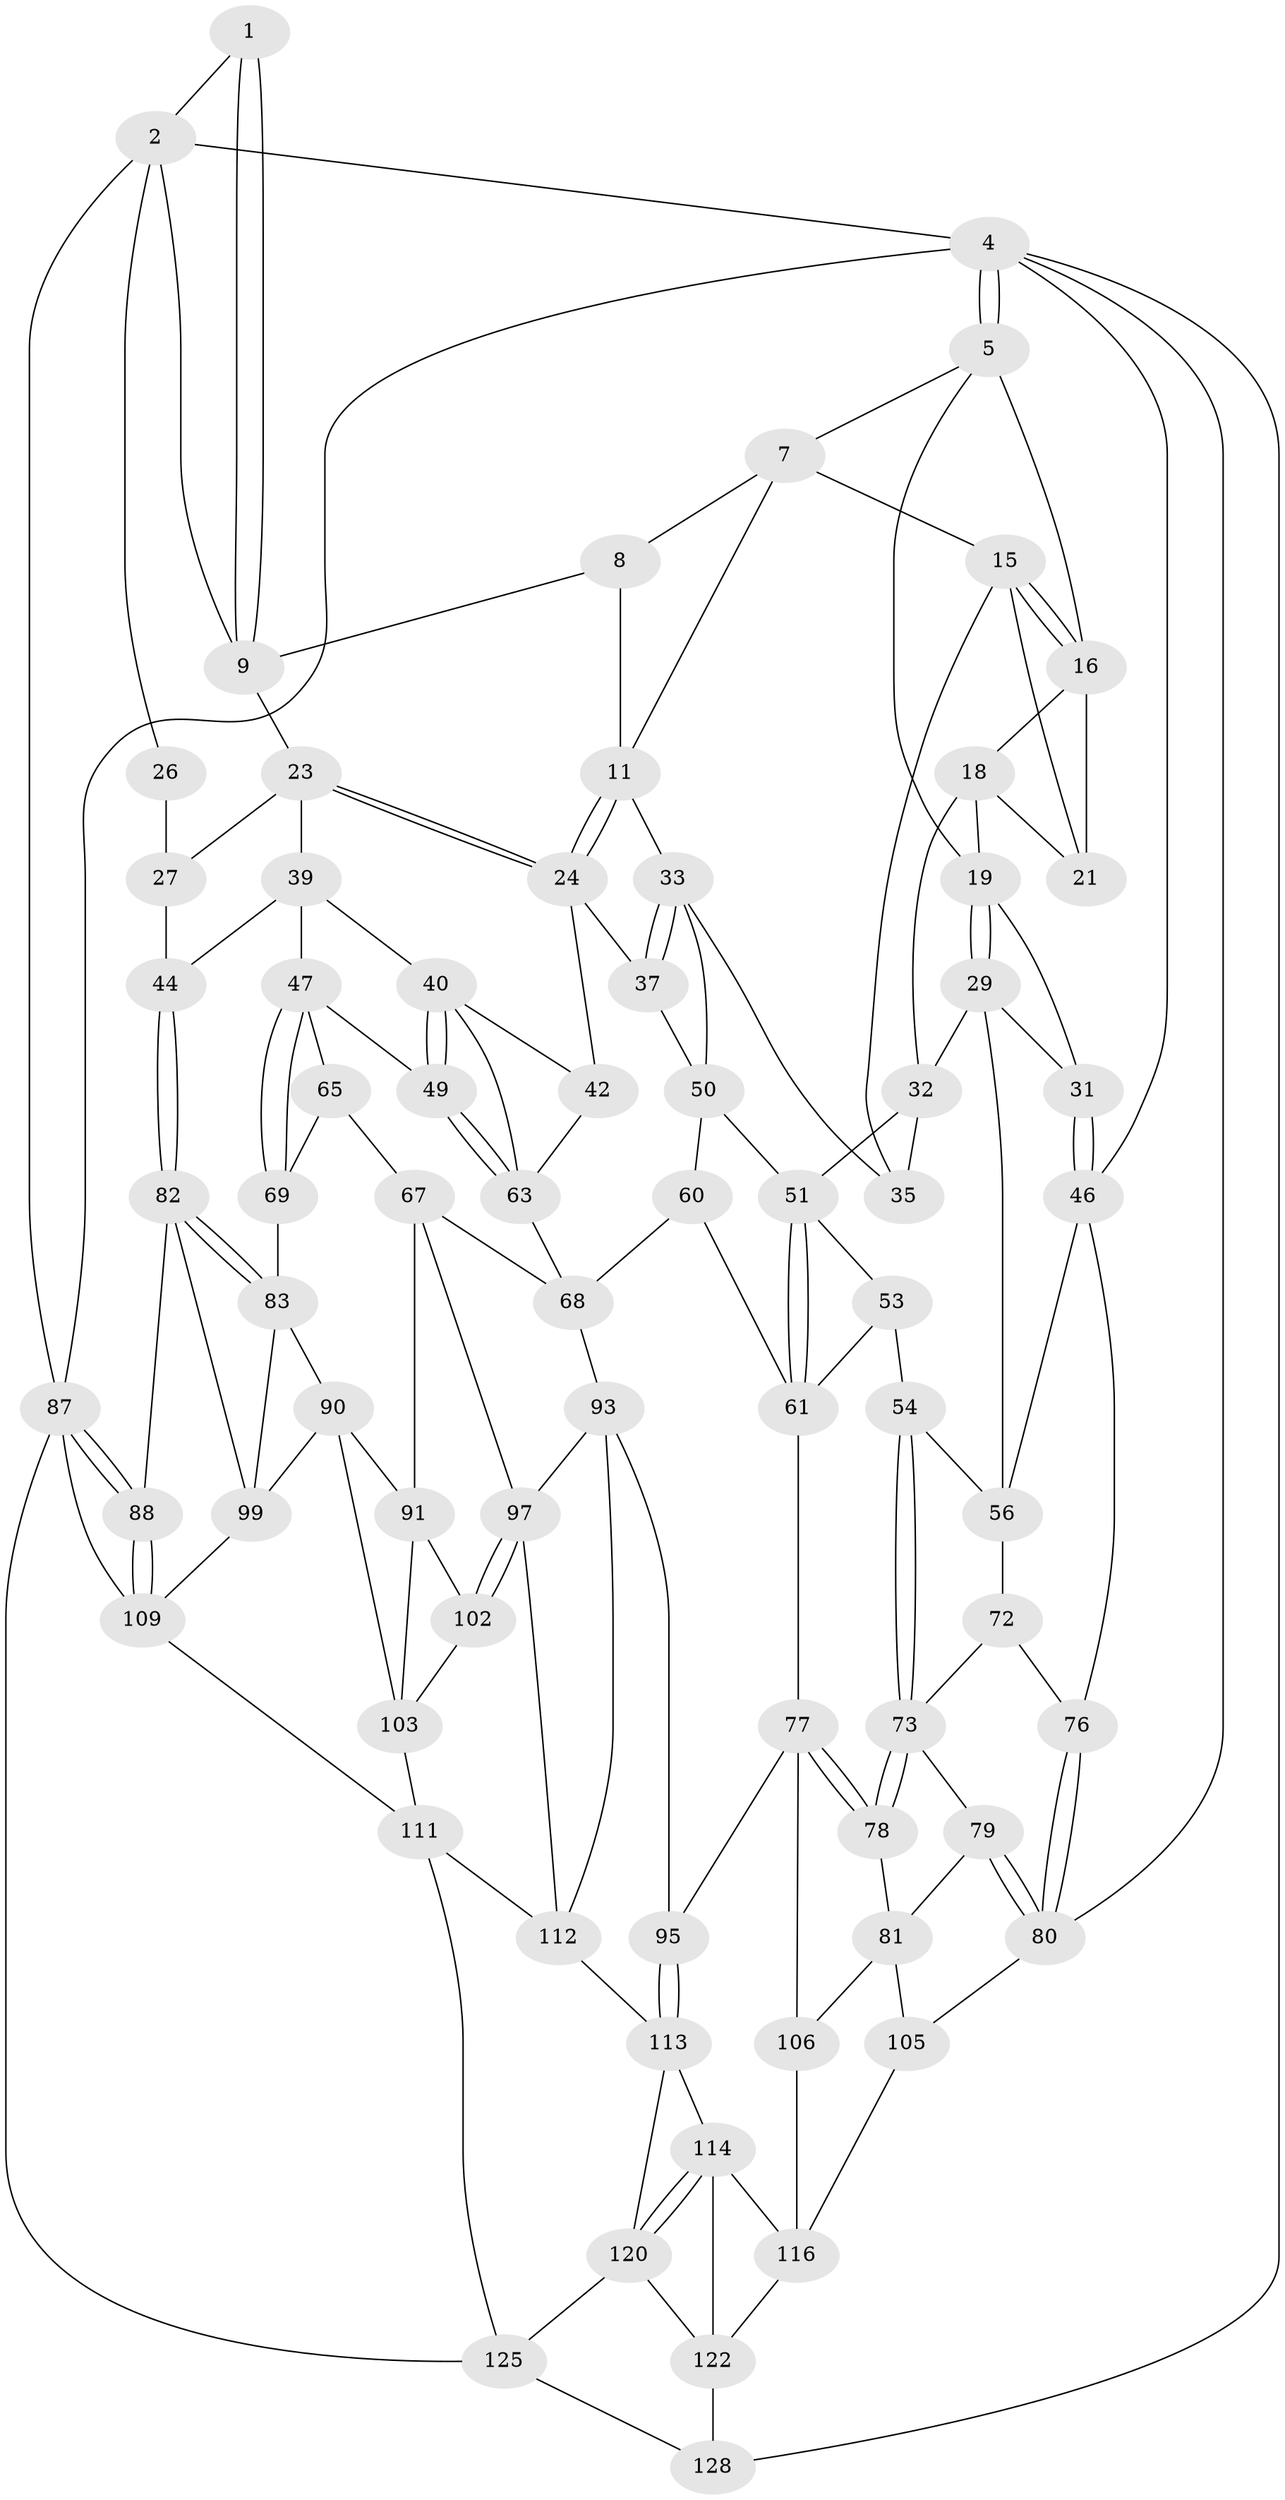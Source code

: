 // Generated by graph-tools (version 1.1) at 2025/52/02/27/25 19:52:44]
// undirected, 74 vertices, 160 edges
graph export_dot {
graph [start="1"]
  node [color=gray90,style=filled];
  1 [pos="+0.4445279046558601+0"];
  2 [pos="+0.7066729670063017+0",super="+3"];
  4 [pos="+0+0",super="+86"];
  5 [pos="+0+0",super="+6"];
  7 [pos="+0.39364101903908766+0",super="+13"];
  8 [pos="+0.40214090292487686+0",super="+10"];
  9 [pos="+0.513299989729343+0.05926691154968795",super="+14"];
  11 [pos="+0.4496624012181775+0.12042223783732943",super="+12"];
  15 [pos="+0.34735503310616966+0.1306264663968933",super="+22"];
  16 [pos="+0.16757826551201077+0",super="+17"];
  18 [pos="+0.14729754460184047+0.13941576846481427",super="+25"];
  19 [pos="+0.12078584459012022+0.15613914742964902",super="+20"];
  21 [pos="+0.27197583261294656+0.17555603130511524"];
  23 [pos="+0.7072938619319367+0.09468906264700455",super="+28"];
  24 [pos="+0.5604242521212448+0.19448637747403663",super="+36"];
  26 [pos="+1+0"];
  27 [pos="+0.8237809438136905+0.11822455919615299",super="+43"];
  29 [pos="+0.12395059598683608+0.2775238960946396",super="+30"];
  31 [pos="+0.00011725754039663272+0.2543855231188821"];
  32 [pos="+0.19153497675919606+0.24919411061638602",super="+38"];
  33 [pos="+0.4184569389299422+0.2874769554217906",super="+34"];
  35 [pos="+0.2992192992912783+0.24803399912425442"];
  37 [pos="+0.5026785621846075+0.3479086079510507"];
  39 [pos="+0.7445920479311352+0.22821350486376465",super="+45"];
  40 [pos="+0.7163005148800736+0.2811147238434255",super="+41"];
  42 [pos="+0.547675355995187+0.34639056821397246"];
  44 [pos="+1+0.3124342957586942"];
  46 [pos="+0+0.2738015852457931",super="+59"];
  47 [pos="+0.9618574819953597+0.3722141109187912",super="+48"];
  49 [pos="+0.7470781933040598+0.39653127385700887"];
  50 [pos="+0.3172743903682353+0.336179340424306",super="+57"];
  51 [pos="+0.2905102787775278+0.3504843235284234",super="+52"];
  53 [pos="+0.20154862265597578+0.41073384839119664"];
  54 [pos="+0.19130216103879208+0.40761578589519426",super="+55"];
  56 [pos="+0.114846249215495+0.30032982465016445",super="+58"];
  60 [pos="+0.45084633520710277+0.47228678118887624"];
  61 [pos="+0.4459875083270929+0.47420229553763915",super="+62"];
  63 [pos="+0.6860401420108402+0.41960800214376165",super="+64"];
  65 [pos="+0.7661874819238592+0.4479111054596442",super="+66"];
  67 [pos="+0.6928989818312208+0.5462513354106656",super="+92"];
  68 [pos="+0.6649862396748271+0.5382443176181297",super="+71"];
  69 [pos="+0.862487520511301+0.5500334665369478",super="+70"];
  72 [pos="+0.11450471403795563+0.4171043089875698",super="+75"];
  73 [pos="+0.11825928606536115+0.5101046360012743",super="+74"];
  76 [pos="+0+0.47660497079528635"];
  77 [pos="+0.29248164497780843+0.5858019043849052",super="+96"];
  78 [pos="+0.15805578265195822+0.5974846477819468"];
  79 [pos="+0.04087127074161089+0.5675756551631425"];
  80 [pos="+0+0.4789847294117742",super="+85"];
  81 [pos="+0.10852743510080715+0.6179920751532362",super="+104"];
  82 [pos="+1+0.7482222508783887",super="+89"];
  83 [pos="+0.9233859231760547+0.671843567187055",super="+84"];
  87 [pos="+1+1",super="+126"];
  88 [pos="+1+1"];
  90 [pos="+0.7609172340503098+0.6419934672553601",super="+100"];
  91 [pos="+0.7518090672849476+0.645225477982624",super="+101"];
  93 [pos="+0.5697467615112156+0.6053280960171347",super="+94"];
  95 [pos="+0.35340410675498724+0.6932484615367555"];
  97 [pos="+0.6455362766041519+0.7267433240824849",super="+98"];
  99 [pos="+0.8820304279491952+0.7038798459629947",super="+108"];
  102 [pos="+0.6905691971412875+0.7684635748531247"];
  103 [pos="+0.8543408149164644+0.7190119270772843",super="+107"];
  105 [pos="+0+0.8556242285037821"];
  106 [pos="+0.17811492537822346+0.7944403235254303"];
  109 [pos="+0.8207016878166838+0.8922570304904656",super="+110"];
  111 [pos="+0.7151472048177804+0.8458379923959342",super="+117"];
  112 [pos="+0.4708947131961235+0.7895740932292009",super="+118"];
  113 [pos="+0.3378614758619221+0.7655155566136898",super="+119"];
  114 [pos="+0.3073502758484279+0.8405807607808339",super="+115"];
  116 [pos="+0.2008990149900714+0.8239841889537721",super="+121"];
  120 [pos="+0.3551527844641212+0.9100945179312273",super="+124"];
  122 [pos="+0.23349431570978887+0.9258317190272415",super="+123"];
  125 [pos="+0.4578089088546701+1",super="+127"];
  128 [pos="+0.16430746122841866+1"];
  1 -- 2;
  1 -- 9;
  1 -- 9;
  2 -- 9;
  2 -- 26;
  2 -- 4;
  2 -- 87;
  4 -- 5;
  4 -- 5;
  4 -- 46;
  4 -- 128;
  4 -- 87;
  4 -- 80;
  5 -- 19;
  5 -- 16;
  5 -- 7;
  7 -- 8;
  7 -- 11;
  7 -- 15;
  8 -- 9;
  8 -- 11;
  9 -- 23;
  11 -- 24;
  11 -- 24;
  11 -- 33;
  15 -- 16;
  15 -- 16;
  15 -- 35;
  15 -- 21;
  16 -- 18;
  16 -- 21;
  18 -- 19;
  18 -- 32;
  18 -- 21;
  19 -- 29;
  19 -- 29;
  19 -- 31;
  23 -- 24;
  23 -- 24;
  23 -- 27;
  23 -- 39;
  24 -- 42;
  24 -- 37;
  26 -- 27 [weight=2];
  27 -- 44;
  29 -- 32;
  29 -- 56;
  29 -- 31;
  31 -- 46;
  31 -- 46;
  32 -- 51;
  32 -- 35;
  33 -- 37;
  33 -- 37;
  33 -- 50;
  33 -- 35;
  37 -- 50;
  39 -- 40;
  39 -- 44;
  39 -- 47;
  40 -- 49;
  40 -- 49;
  40 -- 42;
  40 -- 63;
  42 -- 63;
  44 -- 82;
  44 -- 82;
  46 -- 76;
  46 -- 56;
  47 -- 69;
  47 -- 69;
  47 -- 65;
  47 -- 49;
  49 -- 63;
  49 -- 63;
  50 -- 51;
  50 -- 60;
  51 -- 61;
  51 -- 61;
  51 -- 53;
  53 -- 54;
  53 -- 61;
  54 -- 73;
  54 -- 73;
  54 -- 56;
  56 -- 72;
  60 -- 61;
  60 -- 68;
  61 -- 77;
  63 -- 68;
  65 -- 69 [weight=2];
  65 -- 67;
  67 -- 68;
  67 -- 97;
  67 -- 91;
  68 -- 93;
  69 -- 83;
  72 -- 76;
  72 -- 73;
  73 -- 78;
  73 -- 78;
  73 -- 79;
  76 -- 80;
  76 -- 80;
  77 -- 78;
  77 -- 78;
  77 -- 106;
  77 -- 95;
  78 -- 81;
  79 -- 80;
  79 -- 80;
  79 -- 81;
  80 -- 105;
  81 -- 106;
  81 -- 105;
  82 -- 83;
  82 -- 83;
  82 -- 88;
  82 -- 99;
  83 -- 99;
  83 -- 90;
  87 -- 88;
  87 -- 88;
  87 -- 109;
  87 -- 125;
  88 -- 109;
  88 -- 109;
  90 -- 91;
  90 -- 99;
  90 -- 103;
  91 -- 102;
  91 -- 103;
  93 -- 112;
  93 -- 95;
  93 -- 97;
  95 -- 113;
  95 -- 113;
  97 -- 102;
  97 -- 102;
  97 -- 112;
  99 -- 109;
  102 -- 103;
  103 -- 111;
  105 -- 116;
  106 -- 116;
  109 -- 111;
  111 -- 125;
  111 -- 112;
  112 -- 113;
  113 -- 114;
  113 -- 120;
  114 -- 120;
  114 -- 120;
  114 -- 116;
  114 -- 122;
  116 -- 122;
  120 -- 122;
  120 -- 125;
  122 -- 128;
  125 -- 128;
}
